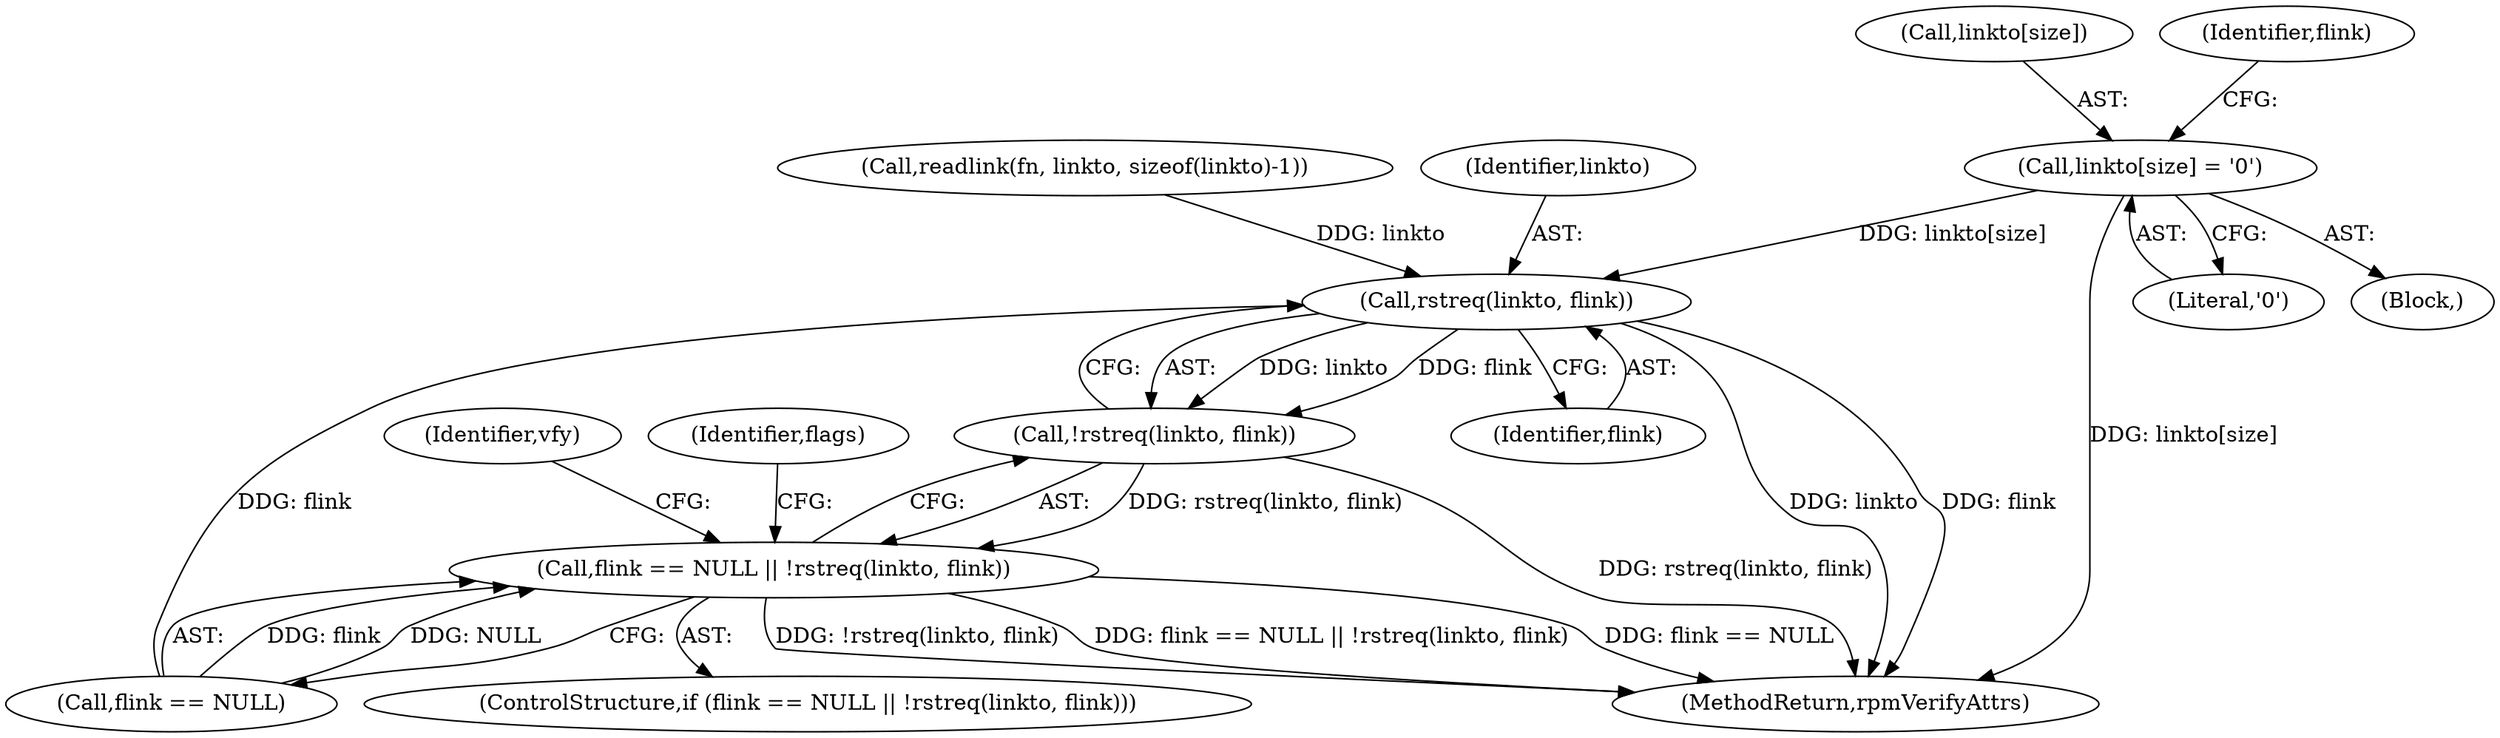 digraph "0_rpm_c815822c8bdb138066ff58c624ae83e3a12ebfa9@array" {
"1000386" [label="(Call,linkto[size] = '\0')"];
"1000397" [label="(Call,rstreq(linkto, flink))"];
"1000396" [label="(Call,!rstreq(linkto, flink))"];
"1000392" [label="(Call,flink == NULL || !rstreq(linkto, flink))"];
"1000392" [label="(Call,flink == NULL || !rstreq(linkto, flink))"];
"1000379" [label="(Block,)"];
"1000738" [label="(MethodReturn,rpmVerifyAttrs)"];
"1000397" [label="(Call,rstreq(linkto, flink))"];
"1000387" [label="(Call,linkto[size])"];
"1000394" [label="(Identifier,flink)"];
"1000401" [label="(Identifier,vfy)"];
"1000398" [label="(Identifier,linkto)"];
"1000386" [label="(Call,linkto[size] = '\0')"];
"1000399" [label="(Identifier,flink)"];
"1000405" [label="(Identifier,flags)"];
"1000390" [label="(Literal,'\0')"];
"1000391" [label="(ControlStructure,if (flink == NULL || !rstreq(linkto, flink)))"];
"1000396" [label="(Call,!rstreq(linkto, flink))"];
"1000364" [label="(Call,readlink(fn, linkto, sizeof(linkto)-1))"];
"1000393" [label="(Call,flink == NULL)"];
"1000386" -> "1000379"  [label="AST: "];
"1000386" -> "1000390"  [label="CFG: "];
"1000387" -> "1000386"  [label="AST: "];
"1000390" -> "1000386"  [label="AST: "];
"1000394" -> "1000386"  [label="CFG: "];
"1000386" -> "1000738"  [label="DDG: linkto[size]"];
"1000386" -> "1000397"  [label="DDG: linkto[size]"];
"1000397" -> "1000396"  [label="AST: "];
"1000397" -> "1000399"  [label="CFG: "];
"1000398" -> "1000397"  [label="AST: "];
"1000399" -> "1000397"  [label="AST: "];
"1000396" -> "1000397"  [label="CFG: "];
"1000397" -> "1000738"  [label="DDG: linkto"];
"1000397" -> "1000738"  [label="DDG: flink"];
"1000397" -> "1000396"  [label="DDG: linkto"];
"1000397" -> "1000396"  [label="DDG: flink"];
"1000364" -> "1000397"  [label="DDG: linkto"];
"1000393" -> "1000397"  [label="DDG: flink"];
"1000396" -> "1000392"  [label="AST: "];
"1000392" -> "1000396"  [label="CFG: "];
"1000396" -> "1000738"  [label="DDG: rstreq(linkto, flink)"];
"1000396" -> "1000392"  [label="DDG: rstreq(linkto, flink)"];
"1000392" -> "1000391"  [label="AST: "];
"1000392" -> "1000393"  [label="CFG: "];
"1000393" -> "1000392"  [label="AST: "];
"1000401" -> "1000392"  [label="CFG: "];
"1000405" -> "1000392"  [label="CFG: "];
"1000392" -> "1000738"  [label="DDG: !rstreq(linkto, flink)"];
"1000392" -> "1000738"  [label="DDG: flink == NULL || !rstreq(linkto, flink)"];
"1000392" -> "1000738"  [label="DDG: flink == NULL"];
"1000393" -> "1000392"  [label="DDG: flink"];
"1000393" -> "1000392"  [label="DDG: NULL"];
}

